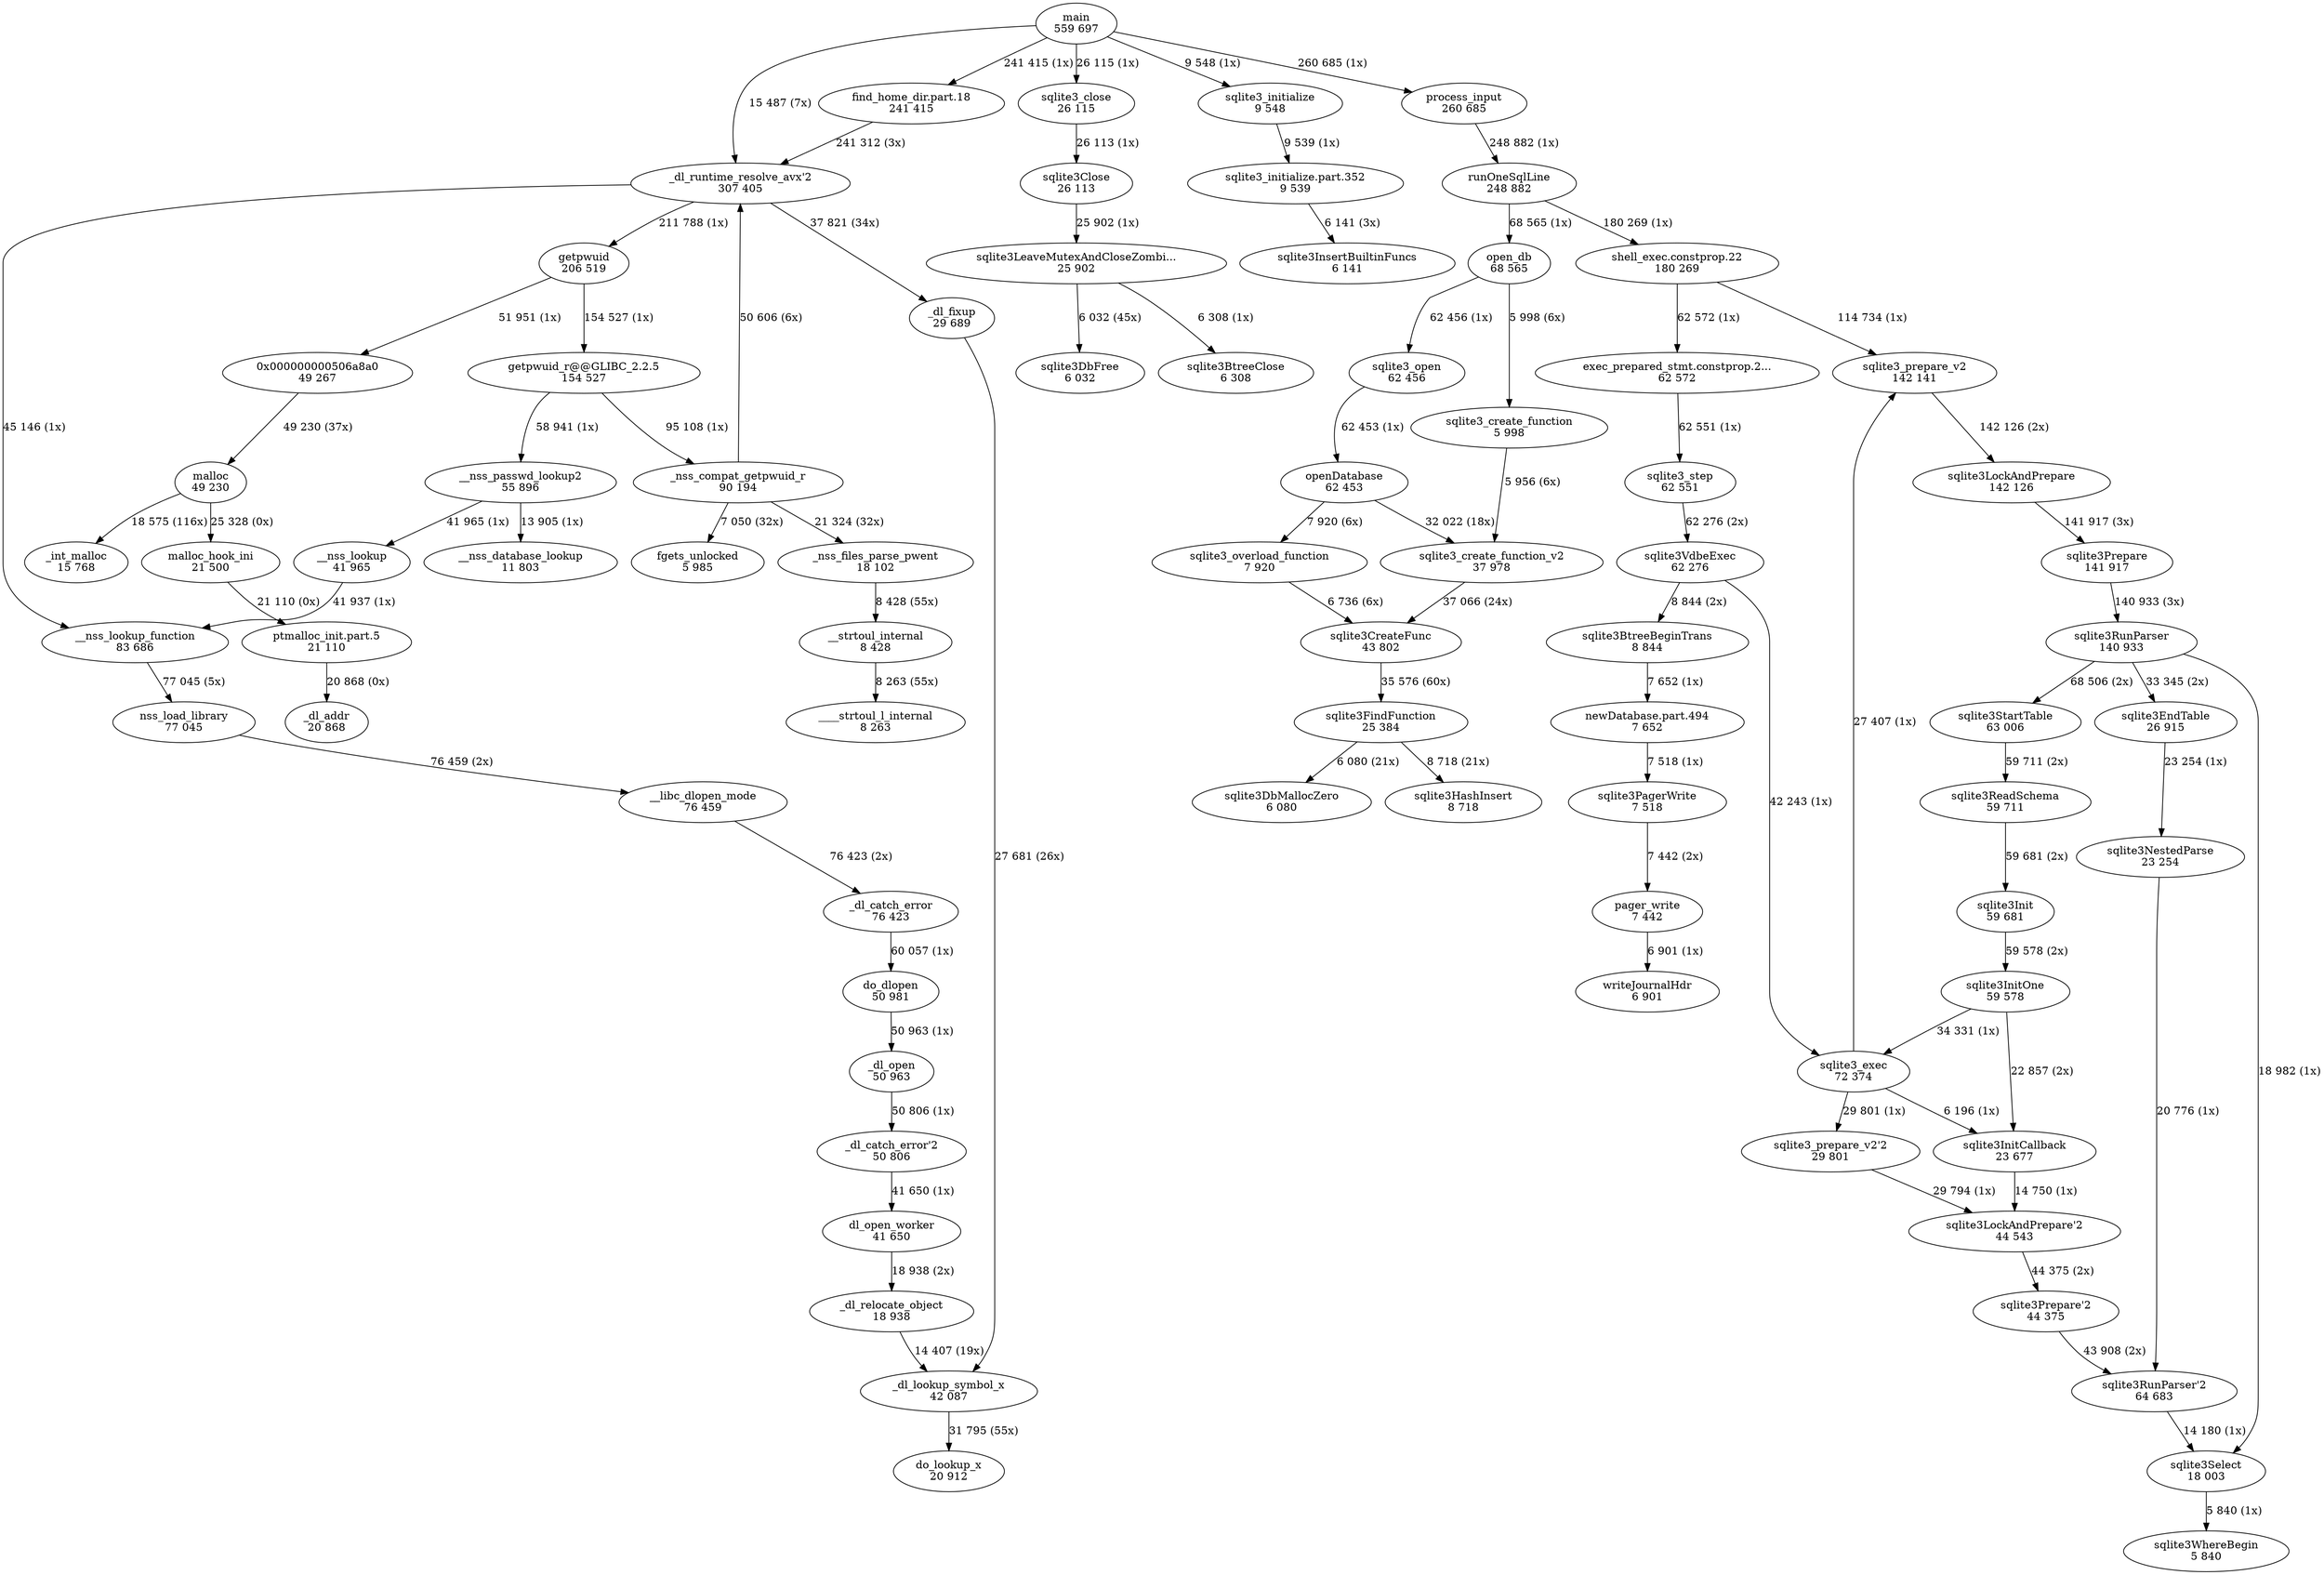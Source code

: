 digraph "callgraph" {
  F130d1d8 [label="_dl_runtime_resolve_avx'2\n307 405"];
  F130e3f8 [label="_nss_compat_getpwuid_r\n90 194"];
  F130fef8 [label="fgets_unlocked\n5 985"];
  F1310e18 [label="_nss_files_parse_pwent\n18 102"];
  F1311728 [label="__nss_lookup_function\n83 686"];
  F131d678 [label="sqlite3InsertBuiltinFuncs\n6 141"];
  F1320dc8 [label="openDatabase\n62 453"];
  F1323d78 [label="sqlite3_overload_function\n7 920"];
  F1325858 [label="sqlite3_create_function_v2\n37 978"];
  F1326548 [label="sqlite3CreateFunc\n43 802"];
  F1326ae8 [label="sqlite3FindFunction\n25 384"];
  F1328958 [label="sqlite3_create_function\n5 998"];
  F1328ee8 [label="sqlite3_prepare_v2\n142 141"];
  F1329318 [label="sqlite3LockAndPrepare\n142 126"];
  F1329848 [label="sqlite3_prepare_v2'2\n29 801"];
  F1329d18 [label="sqlite3LockAndPrepare'2\n44 543"];
  F132b4c8 [label="sqlite3BtreeBeginTrans\n8 844"];
  F132bab8 [label="newDatabase.part.494\n7 652"];
  F1330228 [label="sqlite3_exec\n72 374"];
  F1331348 [label="sqlite3_step\n62 551"];
  F1331e28 [label="sqlite3DbFree\n6 032"];
  F1332c18 [label="sqlite3InitCallback\n23 677"];
  F1337338 [label="sqlite3WhereBegin\n5 840"];
  F135bb08 [label="sqlite3NestedParse\n23 254"];
  F135c148 [label="sqlite3RunParser'2\n64 683"];
  F1366628 [label="sqlite3PagerWrite\n7 518"];
  F136cac8 [label="sqlite3_initialize.part.352\n9 539"];
  F136e248 [label="malloc\n49 230"];
  F1370d38 [label="sqlite3RunParser\n140 933"];
  F13729c8 [label="sqlite3Select\n18 003"];
  F13756f8 [label="sqlite3StartTable\n63 006"];
  F1375bd8 [label="sqlite3EndTable\n26 915"];
  F13968c8 [label="sqlite3ReadSchema\n59 711"];
  F139d7d8 [label="__strtoul_internal\n8 428"];
  F13a7dc8 [label="sqlite3DbMallocZero\n6 080"];
  F13a9f78 [label="sqlite3InitOne\n59 578"];
  F13cf898 [label="pager_write\n7 442"];
  F13d8068 [label="sqlite3HashInsert\n8 718"];
  F13e0028 [label="sqlite3VdbeExec\n62 276"];
  F13fe218 [label="sqlite3_open\n62 456"];
  F13ff588 [label="sqlite3Init\n59 681"];
  F14246a8 [label="sqlite3_close\n26 115"];
  F1424ab8 [label="sqlite3Close\n26 113"];
  F14258f8 [label="sqlite3LeaveMutexAndCloseZombi...\n25 902"];
  F142bef8 [label="sqlite3Prepare\n141 917"];
  F142ce38 [label="sqlite3Prepare'2\n44 375"];
  F145f4a8 [label="sqlite3_initialize\n9 548"];
  F147e718 [label="writeJournalHdr\n6 901"];
  F14807b8 [label="sqlite3BtreeClose\n6 308"];
  F14a6288 [label="runOneSqlLine\n248 882"];
  F14a66d8 [label="open_db\n68 565"];
  F14a6cc8 [label="shell_exec.constprop.22\n180 269"];
  F14a9168 [label="main\n559 697"];
  F14aa918 [label="process_input\n260 685"];
  F14abcd8 [label="find_home_dir.part.18\n241 415"];
  F14adeb8 [label="exec_prepared_stmt.constprop.2...\n62 572"];
  F14b4868 [label="0x000000000506a8a0\n49 267"];
  F14b7028 [label="ptmalloc_init.part.5\n21 110"];
  F14b7748 [label="_dl_addr\n20 868"];
  F14bd2a8 [label="____strtoul_l_internal\n8 263"];
  F14c8fe8 [label="__nss_passwd_lookup2\n55 896"];
  F14c93d8 [label="__nss_lookup\n41 965"];
  F14c9928 [label="__nss_database_lookup\n11 803"];
  F14f38b8 [label="_dl_lookup_symbol_x\n42 087"];
  F14f3e08 [label="__libc_dlopen_mode\n76 459"];
  F14f44b8 [label="_dl_catch_error\n76 423"];
  F14f4af8 [label="do_dlopen\n50 981"];
  F14f5188 [label="_dl_open\n50 963"];
  F14f8ef8 [label="nss_load_library\n77 045"];
  F14fea98 [label="getpwuid\n206 519"];
  F14ff258 [label="getpwuid_r@@GLIBC_2.2.5\n154 527"];
  F15038a8 [label="_int_malloc\n15 768"];
  F151e058 [label="malloc_hook_ini\n21 500"];
  F1583968 [label="_dl_relocate_object\n18 938"];
  F15a6898 [label="_dl_fixup\n29 689"];
  F15b2a28 [label="_dl_catch_error'2\n50 806"];
  F15b3388 [label="dl_open_worker\n41 650"];
  F15d4518 [label="do_lookup_x\n20 912"];
  F130d1d8 -> F1311728 [weight=2,label="45 146 (1x)"];
  F130d1d8 -> F14fea98 [weight=2,label="211 788 (1x)"];
  F130d1d8 -> F15a6898 [weight=2,label="37 821 (34x)"];
  F130e3f8 -> F130d1d8 [weight=2,label="50 606 (6x)"];
  F130e3f8 -> F130fef8 [weight=2,label="7 050 (32x)"];
  F130e3f8 -> F1310e18 [weight=2,label="21 324 (32x)"];
  F1310e18 -> F139d7d8 [weight=2,label="8 428 (55x)"];
  F1311728 -> F14f8ef8 [weight=2,label="77 045 (5x)"];
  F1320dc8 -> F1323d78 [weight=2,label="7 920 (6x)"];
  F1320dc8 -> F1325858 [weight=2,label="32 022 (18x)"];
  F1323d78 -> F1326548 [weight=2,label="6 736 (6x)"];
  F1325858 -> F1326548 [weight=2,label="37 066 (24x)"];
  F1326548 -> F1326ae8 [weight=2,label="35 576 (60x)"];
  F1326ae8 -> F13a7dc8 [weight=2,label="6 080 (21x)"];
  F1326ae8 -> F13d8068 [weight=2,label="8 718 (21x)"];
  F1328958 -> F1325858 [weight=2,label="5 956 (6x)"];
  F1328ee8 -> F1329318 [weight=2,label="142 126 (2x)"];
  F1329318 -> F142bef8 [weight=2,label="141 917 (3x)"];
  F1329848 -> F1329d18 [weight=2,label="29 794 (1x)"];
  F1329d18 -> F142ce38 [weight=2,label="44 375 (2x)"];
  F132b4c8 -> F132bab8 [weight=2,label="7 652 (1x)"];
  F132bab8 -> F1366628 [weight=2,label="7 518 (1x)"];
  F1330228 -> F1328ee8 [weight=2,label="27 407 (1x)"];
  F1330228 -> F1329848 [weight=2,label="29 801 (1x)"];
  F1330228 -> F1332c18 [weight=2,label="6 196 (1x)"];
  F1331348 -> F13e0028 [weight=2,label="62 276 (2x)"];
  F1332c18 -> F1329d18 [weight=2,label="14 750 (1x)"];
  F135bb08 -> F135c148 [weight=2,label="20 776 (1x)"];
  F135c148 -> F13729c8 [weight=2,label="14 180 (1x)"];
  F1366628 -> F13cf898 [weight=2,label="7 442 (2x)"];
  F136cac8 -> F131d678 [weight=2,label="6 141 (3x)"];
  F136e248 -> F15038a8 [weight=2,label="18 575 (116x)"];
  F136e248 -> F151e058 [weight=2,label="25 328 (0x)"];
  F1370d38 -> F13729c8 [weight=2,label="18 982 (1x)"];
  F1370d38 -> F13756f8 [weight=2,label="68 506 (2x)"];
  F1370d38 -> F1375bd8 [weight=2,label="33 345 (2x)"];
  F13729c8 -> F1337338 [weight=2,label="5 840 (1x)"];
  F13756f8 -> F13968c8 [weight=2,label="59 711 (2x)"];
  F1375bd8 -> F135bb08 [weight=2,label="23 254 (1x)"];
  F13968c8 -> F13ff588 [weight=2,label="59 681 (2x)"];
  F139d7d8 -> F14bd2a8 [weight=2,label="8 263 (55x)"];
  F13a9f78 -> F1330228 [weight=2,label="34 331 (1x)"];
  F13a9f78 -> F1332c18 [weight=2,label="22 857 (2x)"];
  F13cf898 -> F147e718 [weight=2,label="6 901 (1x)"];
  F13e0028 -> F132b4c8 [weight=2,label="8 844 (2x)"];
  F13e0028 -> F1330228 [weight=2,label="42 243 (1x)"];
  F13fe218 -> F1320dc8 [weight=2,label="62 453 (1x)"];
  F13ff588 -> F13a9f78 [weight=2,label="59 578 (2x)"];
  F14246a8 -> F1424ab8 [weight=2,label="26 113 (1x)"];
  F1424ab8 -> F14258f8 [weight=2,label="25 902 (1x)"];
  F14258f8 -> F1331e28 [weight=2,label="6 032 (45x)"];
  F14258f8 -> F14807b8 [weight=2,label="6 308 (1x)"];
  F142bef8 -> F1370d38 [weight=2,label="140 933 (3x)"];
  F142ce38 -> F135c148 [weight=2,label="43 908 (2x)"];
  F145f4a8 -> F136cac8 [weight=2,label="9 539 (1x)"];
  F14a6288 -> F14a66d8 [weight=2,label="68 565 (1x)"];
  F14a6288 -> F14a6cc8 [weight=2,label="180 269 (1x)"];
  F14a66d8 -> F1328958 [weight=2,label="5 998 (6x)"];
  F14a66d8 -> F13fe218 [weight=2,label="62 456 (1x)"];
  F14a6cc8 -> F1328ee8 [weight=2,label="114 734 (1x)"];
  F14a6cc8 -> F14adeb8 [weight=2,label="62 572 (1x)"];
  F14a9168 -> F130d1d8 [weight=2,label="15 487 (7x)"];
  F14a9168 -> F14246a8 [weight=2,label="26 115 (1x)"];
  F14a9168 -> F145f4a8 [weight=2,label="9 548 (1x)"];
  F14a9168 -> F14aa918 [weight=2,label="260 685 (1x)"];
  F14a9168 -> F14abcd8 [weight=2,label="241 415 (1x)"];
  F14aa918 -> F14a6288 [weight=2,label="248 882 (1x)"];
  F14abcd8 -> F130d1d8 [weight=2,label="241 312 (3x)"];
  F14adeb8 -> F1331348 [weight=2,label="62 551 (1x)"];
  F14b4868 -> F136e248 [weight=2,label="49 230 (37x)"];
  F14b7028 -> F14b7748 [weight=2,label="20 868 (0x)"];
  F14c8fe8 -> F14c93d8 [weight=2,label="41 965 (1x)"];
  F14c8fe8 -> F14c9928 [weight=2,label="13 905 (1x)"];
  F14c93d8 -> F1311728 [weight=2,label="41 937 (1x)"];
  F14f38b8 -> F15d4518 [weight=2,label="31 795 (55x)"];
  F14f3e08 -> F14f44b8 [weight=2,label="76 423 (2x)"];
  F14f44b8 -> F14f4af8 [weight=2,label="60 057 (1x)"];
  F14f4af8 -> F14f5188 [weight=2,label="50 963 (1x)"];
  F14f5188 -> F15b2a28 [weight=2,label="50 806 (1x)"];
  F14f8ef8 -> F14f3e08 [weight=2,label="76 459 (2x)"];
  F14fea98 -> F14b4868 [weight=2,label="51 951 (1x)"];
  F14fea98 -> F14ff258 [weight=2,label="154 527 (1x)"];
  F14ff258 -> F130e3f8 [weight=2,label="95 108 (1x)"];
  F14ff258 -> F14c8fe8 [weight=2,label="58 941 (1x)"];
  F151e058 -> F14b7028 [weight=2,label="21 110 (0x)"];
  F1583968 -> F14f38b8 [weight=2,label="14 407 (19x)"];
  F15a6898 -> F14f38b8 [weight=2,label="27 681 (26x)"];
  F15b2a28 -> F15b3388 [weight=2,label="41 650 (1x)"];
  F15b3388 -> F1583968 [weight=2,label="18 938 (2x)"];
}
